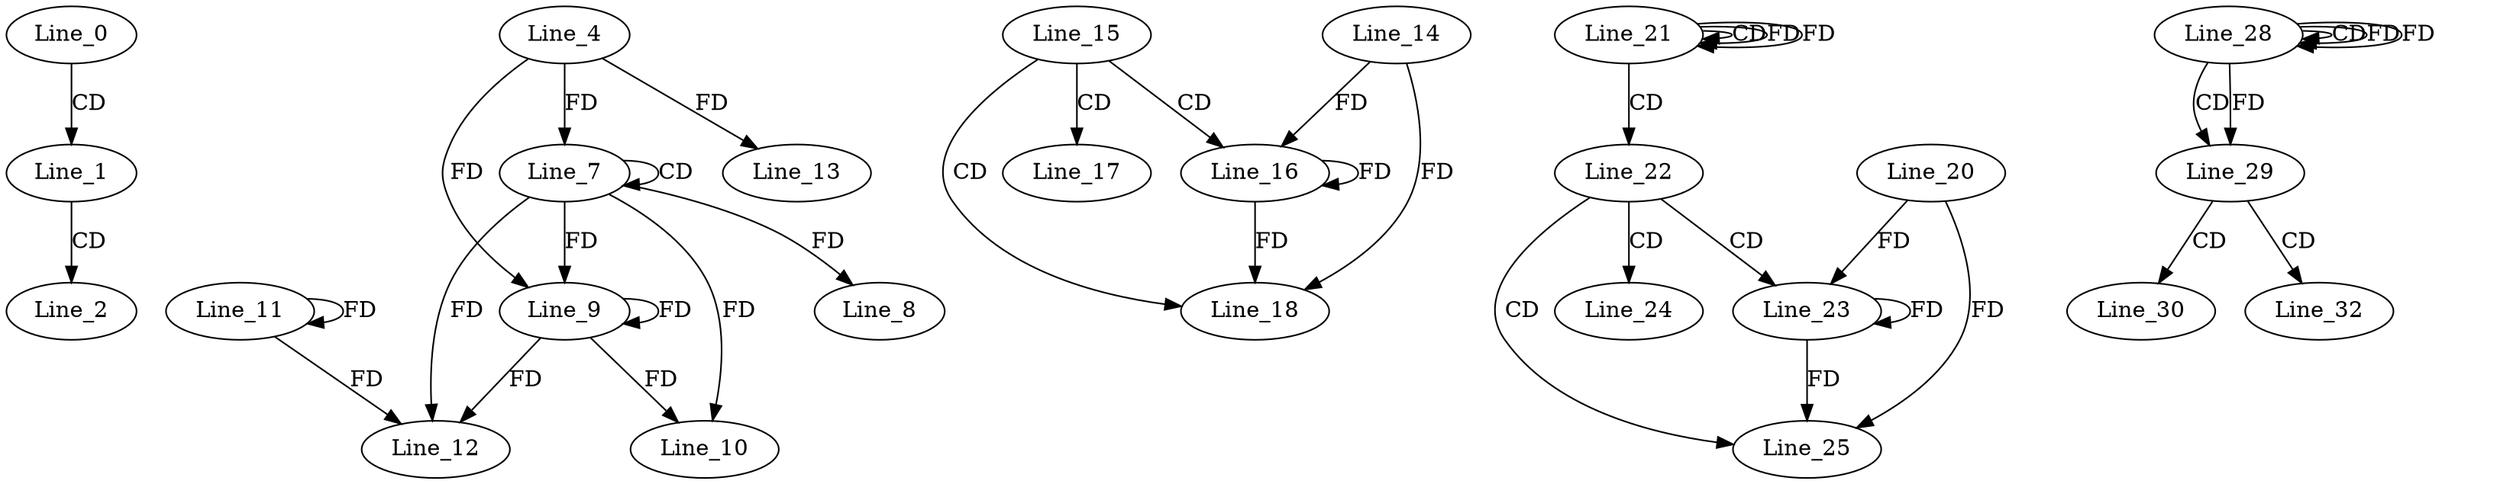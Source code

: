 digraph G {
  Line_0;
  Line_1;
  Line_2;
  Line_7;
  Line_7;
  Line_4;
  Line_8;
  Line_9;
  Line_9;
  Line_10;
  Line_11;
  Line_11;
  Line_12;
  Line_13;
  Line_15;
  Line_16;
  Line_14;
  Line_17;
  Line_18;
  Line_21;
  Line_21;
  Line_21;
  Line_22;
  Line_23;
  Line_20;
  Line_24;
  Line_25;
  Line_28;
  Line_28;
  Line_28;
  Line_29;
  Line_30;
  Line_32;
  Line_0 -> Line_1 [ label="CD" ];
  Line_1 -> Line_2 [ label="CD" ];
  Line_7 -> Line_7 [ label="CD" ];
  Line_4 -> Line_7 [ label="FD" ];
  Line_7 -> Line_8 [ label="FD" ];
  Line_7 -> Line_9 [ label="FD" ];
  Line_9 -> Line_9 [ label="FD" ];
  Line_4 -> Line_9 [ label="FD" ];
  Line_7 -> Line_10 [ label="FD" ];
  Line_9 -> Line_10 [ label="FD" ];
  Line_11 -> Line_11 [ label="FD" ];
  Line_7 -> Line_12 [ label="FD" ];
  Line_9 -> Line_12 [ label="FD" ];
  Line_11 -> Line_12 [ label="FD" ];
  Line_4 -> Line_13 [ label="FD" ];
  Line_15 -> Line_16 [ label="CD" ];
  Line_14 -> Line_16 [ label="FD" ];
  Line_16 -> Line_16 [ label="FD" ];
  Line_15 -> Line_17 [ label="CD" ];
  Line_15 -> Line_18 [ label="CD" ];
  Line_14 -> Line_18 [ label="FD" ];
  Line_16 -> Line_18 [ label="FD" ];
  Line_21 -> Line_21 [ label="CD" ];
  Line_21 -> Line_21 [ label="FD" ];
  Line_21 -> Line_22 [ label="CD" ];
  Line_22 -> Line_23 [ label="CD" ];
  Line_23 -> Line_23 [ label="FD" ];
  Line_20 -> Line_23 [ label="FD" ];
  Line_22 -> Line_24 [ label="CD" ];
  Line_22 -> Line_25 [ label="CD" ];
  Line_23 -> Line_25 [ label="FD" ];
  Line_20 -> Line_25 [ label="FD" ];
  Line_28 -> Line_28 [ label="CD" ];
  Line_28 -> Line_28 [ label="FD" ];
  Line_28 -> Line_29 [ label="CD" ];
  Line_28 -> Line_29 [ label="FD" ];
  Line_29 -> Line_30 [ label="CD" ];
  Line_29 -> Line_32 [ label="CD" ];
  Line_21 -> Line_21 [ label="FD" ];
  Line_28 -> Line_28 [ label="FD" ];
}
